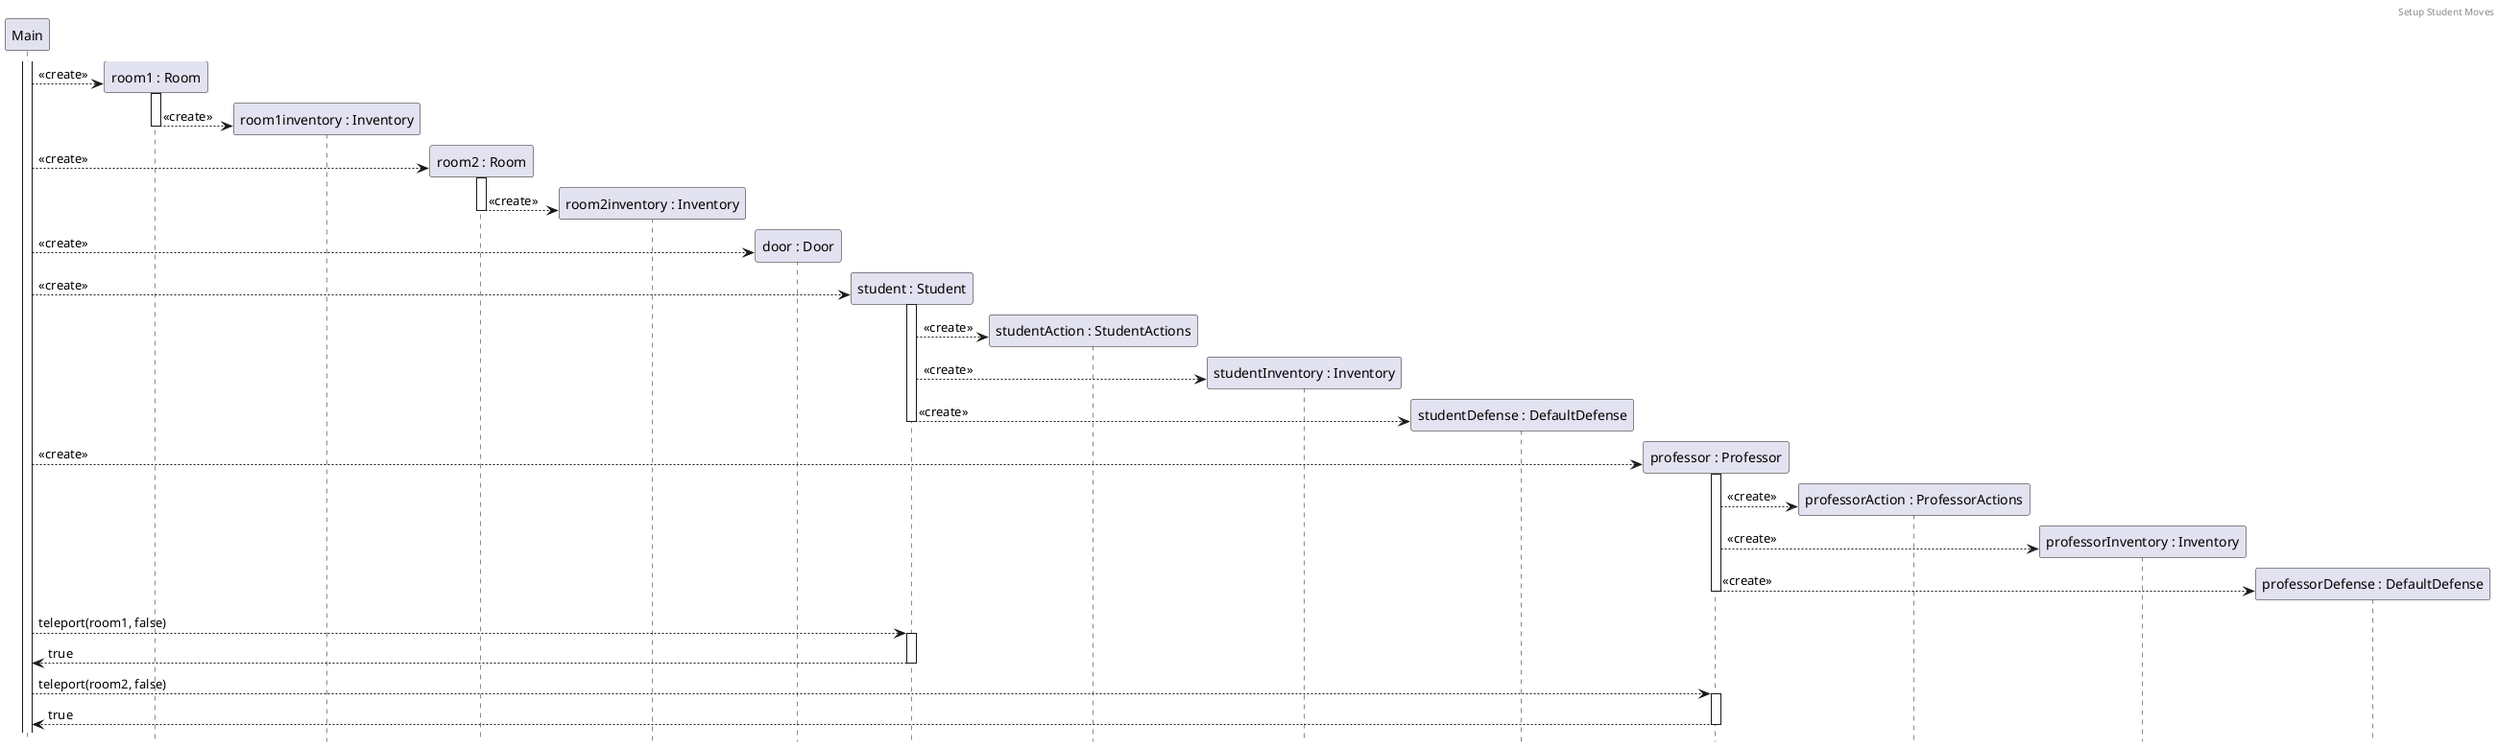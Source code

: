 @startuml SetupStudentMoves
header Setup Student Moves
hide footbox

participant main as "Main"
activate main

create room1 as "room1 : Room"
main --> room1 ++: <<create>>
create r1inv as "room1inventory : Inventory"
room1 --> r1inv --: <<create>>

create room2 as "room2 : Room"
main --> room2 ++: <<create>>
create r2inv as "room2inventory : Inventory"
room2 --> r2inv --: <<create>>

create door as "door : Door"
main --> door : <<create>>

create student as "student : Student"
main --> student ++: <<create>>
create studentAction as "studentAction : StudentActions"
student --> studentAction : <<create>>
create inventory as "studentInventory : Inventory"
student --> inventory : <<create>>
create defense as "studentDefense : DefaultDefense"
student --> defense --: <<create>>

create professor as "professor : Professor"
main --> professor ++: <<create>>
create action as "professorAction : ProfessorActions"
professor --> action : <<create>>
create profInventory as "professorInventory : Inventory"
professor --> profInventory : <<create>>
create profDefense as "professorDefense : DefaultDefense"
professor --> profDefense --: <<create>>

main --> student ++ : teleport(room1, false)
return true

main --> professor ++ : teleport(room2, false)
return true

@enduml